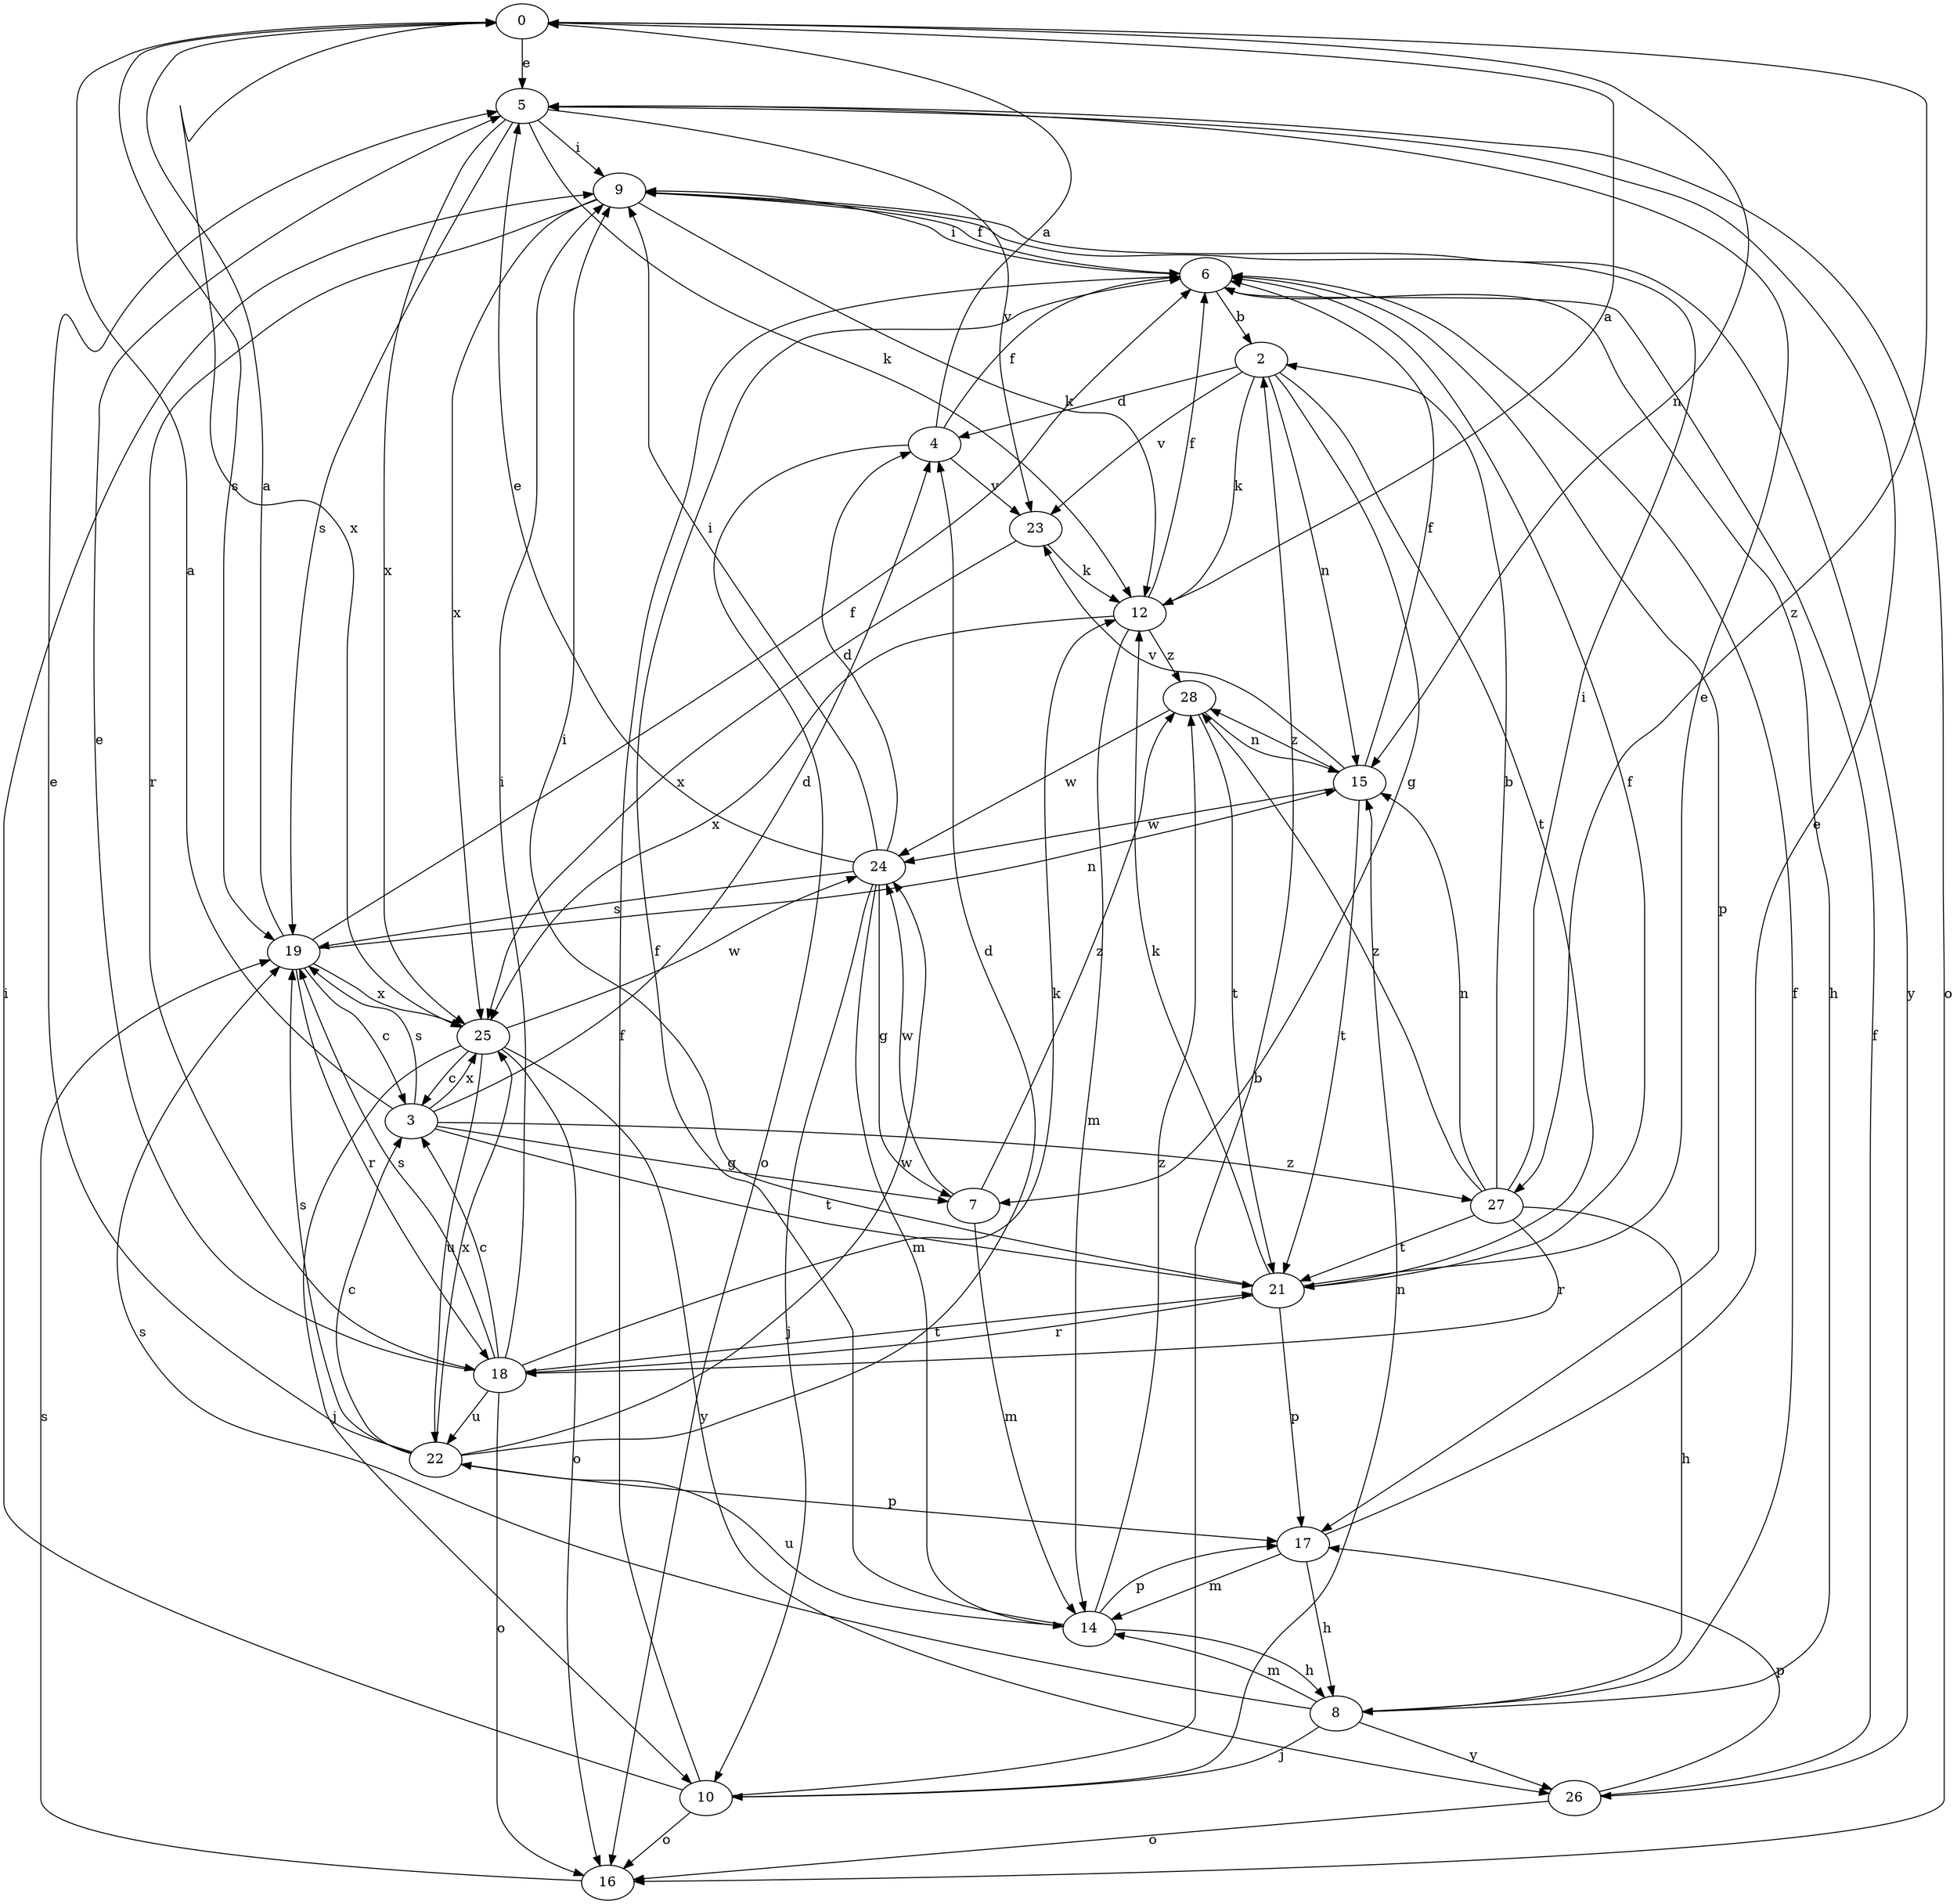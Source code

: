 strict digraph  {
0;
2;
3;
4;
5;
6;
7;
8;
9;
10;
12;
14;
15;
16;
17;
18;
19;
21;
22;
23;
24;
25;
26;
27;
28;
0 -> 5  [label=e];
0 -> 15  [label=n];
0 -> 19  [label=s];
0 -> 25  [label=x];
0 -> 27  [label=z];
2 -> 4  [label=d];
2 -> 7  [label=g];
2 -> 12  [label=k];
2 -> 15  [label=n];
2 -> 21  [label=t];
2 -> 23  [label=v];
3 -> 0  [label=a];
3 -> 4  [label=d];
3 -> 7  [label=g];
3 -> 19  [label=s];
3 -> 21  [label=t];
3 -> 25  [label=x];
3 -> 27  [label=z];
4 -> 0  [label=a];
4 -> 6  [label=f];
4 -> 16  [label=o];
4 -> 23  [label=v];
5 -> 9  [label=i];
5 -> 12  [label=k];
5 -> 16  [label=o];
5 -> 19  [label=s];
5 -> 23  [label=v];
5 -> 25  [label=x];
6 -> 2  [label=b];
6 -> 8  [label=h];
6 -> 9  [label=i];
6 -> 17  [label=p];
7 -> 14  [label=m];
7 -> 24  [label=w];
7 -> 28  [label=z];
8 -> 6  [label=f];
8 -> 10  [label=j];
8 -> 14  [label=m];
8 -> 19  [label=s];
8 -> 26  [label=y];
9 -> 6  [label=f];
9 -> 12  [label=k];
9 -> 18  [label=r];
9 -> 25  [label=x];
9 -> 26  [label=y];
10 -> 2  [label=b];
10 -> 6  [label=f];
10 -> 9  [label=i];
10 -> 15  [label=n];
10 -> 16  [label=o];
12 -> 0  [label=a];
12 -> 6  [label=f];
12 -> 14  [label=m];
12 -> 25  [label=x];
12 -> 28  [label=z];
14 -> 6  [label=f];
14 -> 8  [label=h];
14 -> 17  [label=p];
14 -> 22  [label=u];
14 -> 28  [label=z];
15 -> 6  [label=f];
15 -> 21  [label=t];
15 -> 23  [label=v];
15 -> 24  [label=w];
15 -> 28  [label=z];
16 -> 19  [label=s];
17 -> 5  [label=e];
17 -> 8  [label=h];
17 -> 14  [label=m];
18 -> 3  [label=c];
18 -> 5  [label=e];
18 -> 9  [label=i];
18 -> 12  [label=k];
18 -> 16  [label=o];
18 -> 19  [label=s];
18 -> 21  [label=t];
18 -> 22  [label=u];
19 -> 0  [label=a];
19 -> 3  [label=c];
19 -> 6  [label=f];
19 -> 15  [label=n];
19 -> 18  [label=r];
19 -> 25  [label=x];
21 -> 5  [label=e];
21 -> 6  [label=f];
21 -> 9  [label=i];
21 -> 12  [label=k];
21 -> 17  [label=p];
21 -> 18  [label=r];
22 -> 3  [label=c];
22 -> 4  [label=d];
22 -> 5  [label=e];
22 -> 17  [label=p];
22 -> 19  [label=s];
22 -> 24  [label=w];
22 -> 25  [label=x];
23 -> 12  [label=k];
23 -> 25  [label=x];
24 -> 4  [label=d];
24 -> 5  [label=e];
24 -> 7  [label=g];
24 -> 9  [label=i];
24 -> 10  [label=j];
24 -> 14  [label=m];
24 -> 19  [label=s];
25 -> 3  [label=c];
25 -> 10  [label=j];
25 -> 16  [label=o];
25 -> 22  [label=u];
25 -> 24  [label=w];
25 -> 26  [label=y];
26 -> 6  [label=f];
26 -> 16  [label=o];
26 -> 17  [label=p];
27 -> 2  [label=b];
27 -> 8  [label=h];
27 -> 9  [label=i];
27 -> 15  [label=n];
27 -> 18  [label=r];
27 -> 21  [label=t];
27 -> 28  [label=z];
28 -> 15  [label=n];
28 -> 21  [label=t];
28 -> 24  [label=w];
}
